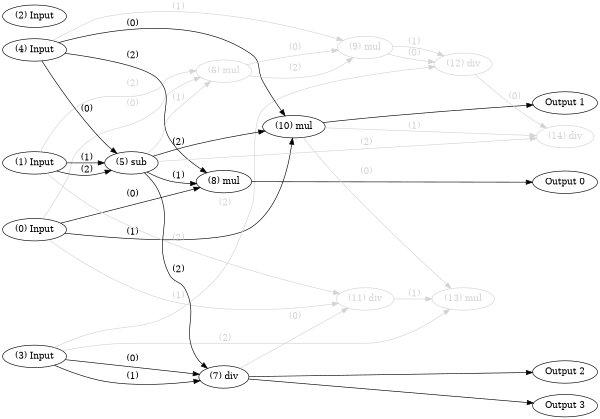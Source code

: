 digraph NeuralNetwork {
rankdir=LR;
size="4,3";
center = true;
node0 [label="(0) Input", color=black, labelfontcolor=black, fontcolor=black];
node1 [label="(1) Input", color=black, labelfontcolor=black, fontcolor=black];
node2 [label="(2) Input", color=black, labelfontcolor=black, fontcolor=black];
node3 [label="(3) Input", color=black, labelfontcolor=black, fontcolor=black];
node4 [label="(4) Input", color=black, labelfontcolor=black, fontcolor=black];
node5 [label="(5) sub", color=black, labelfontcolor=black, fontcolor=black];
node4 -> node5 [label=" (0)", labelfontcolor=black, fontcolor=black, bold=true, color=black];
node1 -> node5 [label=" (1)", labelfontcolor=black, fontcolor=black, bold=true, color=black];
node1 -> node5 [label=" (2)", labelfontcolor=black, fontcolor=black, bold=true, color=black];
node6 [label="(6) mul", color=lightgrey, labelfontcolor=lightgrey, fontcolor=lightgrey];
node0 -> node6 [label=" (0)", labelfontcolor=lightgrey, fontcolor=lightgrey, bold=true, color=lightgrey];
node5 -> node6 [label=" (1)", labelfontcolor=lightgrey, fontcolor=lightgrey, bold=true, color=lightgrey];
node1 -> node6 [label=" (2)", labelfontcolor=lightgrey, fontcolor=lightgrey, bold=true, color=lightgrey];
node7 [label="(7) div", color=black, labelfontcolor=black, fontcolor=black];
node3 -> node7 [label=" (0)", labelfontcolor=black, fontcolor=black, bold=true, color=black];
node3 -> node7 [label=" (1)", labelfontcolor=black, fontcolor=black, bold=true, color=black];
node5 -> node7 [label=" (2)", labelfontcolor=black, fontcolor=black, bold=true, color=black];
node8 [label="(8) mul", color=black, labelfontcolor=black, fontcolor=black];
node0 -> node8 [label=" (0)", labelfontcolor=black, fontcolor=black, bold=true, color=black];
node5 -> node8 [label=" (1)", labelfontcolor=black, fontcolor=black, bold=true, color=black];
node4 -> node8 [label=" (2)", labelfontcolor=black, fontcolor=black, bold=true, color=black];
node9 [label="(9) mul", color=lightgrey, labelfontcolor=lightgrey, fontcolor=lightgrey];
node6 -> node9 [label=" (0)", labelfontcolor=lightgrey, fontcolor=lightgrey, bold=true, color=lightgrey];
node4 -> node9 [label=" (1)", labelfontcolor=lightgrey, fontcolor=lightgrey, bold=true, color=lightgrey];
node6 -> node9 [label=" (2)", labelfontcolor=lightgrey, fontcolor=lightgrey, bold=true, color=lightgrey];
node10 [label="(10) mul", color=black, labelfontcolor=black, fontcolor=black];
node4 -> node10 [label=" (0)", labelfontcolor=black, fontcolor=black, bold=true, color=black];
node0 -> node10 [label=" (1)", labelfontcolor=black, fontcolor=black, bold=true, color=black];
node5 -> node10 [label=" (2)", labelfontcolor=black, fontcolor=black, bold=true, color=black];
node11 [label="(11) div", color=lightgrey, labelfontcolor=lightgrey, fontcolor=lightgrey];
node7 -> node11 [label=" (0)", labelfontcolor=lightgrey, fontcolor=lightgrey, bold=true, color=lightgrey];
node0 -> node11 [label=" (1)", labelfontcolor=lightgrey, fontcolor=lightgrey, bold=true, color=lightgrey];
node1 -> node11 [label=" (2)", labelfontcolor=lightgrey, fontcolor=lightgrey, bold=true, color=lightgrey];
node12 [label="(12) div", color=lightgrey, labelfontcolor=lightgrey, fontcolor=lightgrey];
node9 -> node12 [label=" (0)", labelfontcolor=lightgrey, fontcolor=lightgrey, bold=true, color=lightgrey];
node9 -> node12 [label=" (1)", labelfontcolor=lightgrey, fontcolor=lightgrey, bold=true, color=lightgrey];
node3 -> node12 [label=" (2)", labelfontcolor=lightgrey, fontcolor=lightgrey, bold=true, color=lightgrey];
node13 [label="(13) mul", color=lightgrey, labelfontcolor=lightgrey, fontcolor=lightgrey];
node10 -> node13 [label=" (0)", labelfontcolor=lightgrey, fontcolor=lightgrey, bold=true, color=lightgrey];
node11 -> node13 [label=" (1)", labelfontcolor=lightgrey, fontcolor=lightgrey, bold=true, color=lightgrey];
node3 -> node13 [label=" (2)", labelfontcolor=lightgrey, fontcolor=lightgrey, bold=true, color=lightgrey];
node14 [label="(14) div", color=lightgrey, labelfontcolor=lightgrey, fontcolor=lightgrey];
node12 -> node14 [label=" (0)", labelfontcolor=lightgrey, fontcolor=lightgrey, bold=true, color=lightgrey];
node10 -> node14 [label=" (1)", labelfontcolor=lightgrey, fontcolor=lightgrey, bold=true, color=lightgrey];
node5 -> node14 [label=" (2)", labelfontcolor=lightgrey, fontcolor=lightgrey, bold=true, color=lightgrey];
node15 [label="Output 0", color=black, labelfontcolor=black, fontcolor=black];
node8 -> node15 [labelfontcolor=black, fontcolor=black, bold=true, color=black];
node16 [label="Output 1", color=black, labelfontcolor=black, fontcolor=black];
node10 -> node16 [labelfontcolor=black, fontcolor=black, bold=true, color=black];
node17 [label="Output 2", color=black, labelfontcolor=black, fontcolor=black];
node7 -> node17 [labelfontcolor=black, fontcolor=black, bold=true, color=black];
node18 [label="Output 3", color=black, labelfontcolor=black, fontcolor=black];
node7 -> node18 [labelfontcolor=black, fontcolor=black, bold=true, color=black];
{ rank = source; "node0"; "node1"; "node2"; "node3"; "node4"; }
{ rank = max;"node15";"node16";"node17";"node18"; }
}